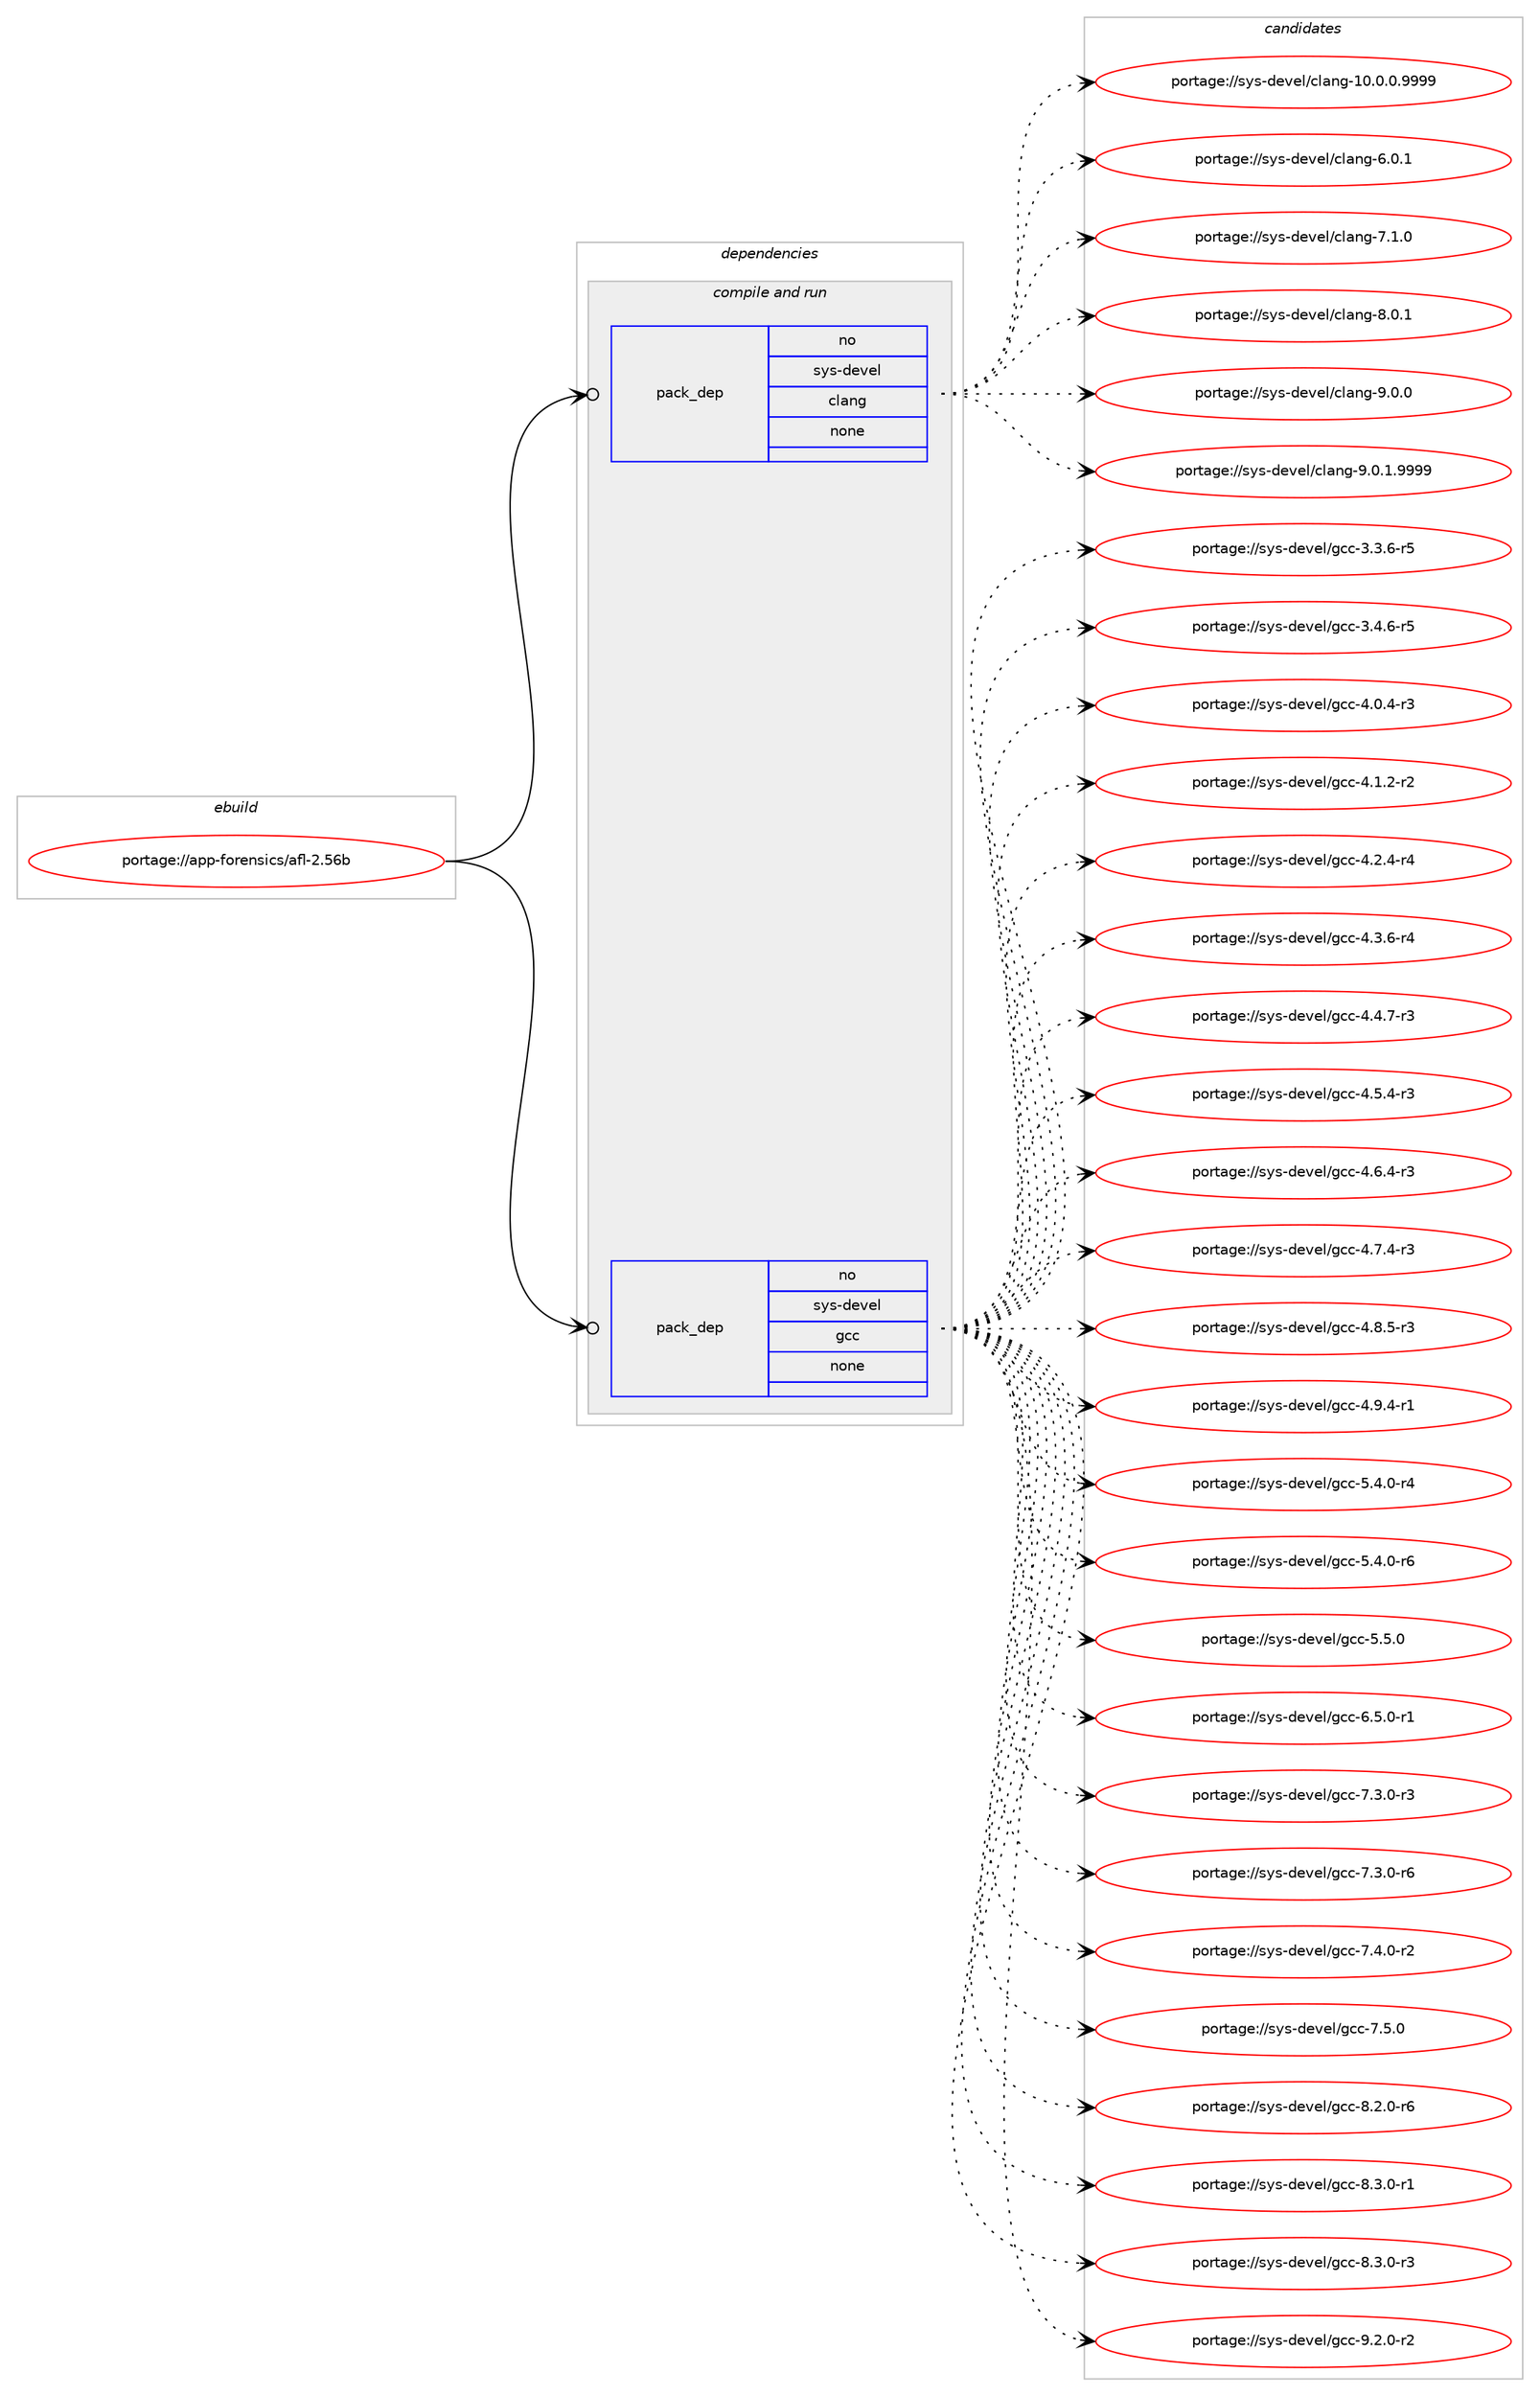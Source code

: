 digraph prolog {

# *************
# Graph options
# *************

newrank=true;
concentrate=true;
compound=true;
graph [rankdir=LR,fontname=Helvetica,fontsize=10,ranksep=1.5];#, ranksep=2.5, nodesep=0.2];
edge  [arrowhead=vee];
node  [fontname=Helvetica,fontsize=10];

# **********
# The ebuild
# **********

subgraph cluster_leftcol {
color=gray;
rank=same;
label=<<i>ebuild</i>>;
id [label="portage://app-forensics/afl-2.56b", color=red, width=4, href="../app-forensics/afl-2.56b.svg"];
}

# ****************
# The dependencies
# ****************

subgraph cluster_midcol {
color=gray;
label=<<i>dependencies</i>>;
subgraph cluster_compile {
fillcolor="#eeeeee";
style=filled;
label=<<i>compile</i>>;
}
subgraph cluster_compileandrun {
fillcolor="#eeeeee";
style=filled;
label=<<i>compile and run</i>>;
subgraph pack21164 {
dependency29108 [label=<<TABLE BORDER="0" CELLBORDER="1" CELLSPACING="0" CELLPADDING="4" WIDTH="220"><TR><TD ROWSPAN="6" CELLPADDING="30">pack_dep</TD></TR><TR><TD WIDTH="110">no</TD></TR><TR><TD>sys-devel</TD></TR><TR><TD>clang</TD></TR><TR><TD>none</TD></TR><TR><TD></TD></TR></TABLE>>, shape=none, color=blue];
}
id:e -> dependency29108:w [weight=20,style="solid",arrowhead="odotvee"];
subgraph pack21165 {
dependency29109 [label=<<TABLE BORDER="0" CELLBORDER="1" CELLSPACING="0" CELLPADDING="4" WIDTH="220"><TR><TD ROWSPAN="6" CELLPADDING="30">pack_dep</TD></TR><TR><TD WIDTH="110">no</TD></TR><TR><TD>sys-devel</TD></TR><TR><TD>gcc</TD></TR><TR><TD>none</TD></TR><TR><TD></TD></TR></TABLE>>, shape=none, color=blue];
}
id:e -> dependency29109:w [weight=20,style="solid",arrowhead="odotvee"];
}
subgraph cluster_run {
fillcolor="#eeeeee";
style=filled;
label=<<i>run</i>>;
}
}

# **************
# The candidates
# **************

subgraph cluster_choices {
rank=same;
color=gray;
label=<<i>candidates</i>>;

subgraph choice21164 {
color=black;
nodesep=1;
choiceportage11512111545100101118101108479910897110103454948464846484657575757 [label="portage://sys-devel/clang-10.0.0.9999", color=red, width=4,href="../sys-devel/clang-10.0.0.9999.svg"];
choiceportage11512111545100101118101108479910897110103455446484649 [label="portage://sys-devel/clang-6.0.1", color=red, width=4,href="../sys-devel/clang-6.0.1.svg"];
choiceportage11512111545100101118101108479910897110103455546494648 [label="portage://sys-devel/clang-7.1.0", color=red, width=4,href="../sys-devel/clang-7.1.0.svg"];
choiceportage11512111545100101118101108479910897110103455646484649 [label="portage://sys-devel/clang-8.0.1", color=red, width=4,href="../sys-devel/clang-8.0.1.svg"];
choiceportage11512111545100101118101108479910897110103455746484648 [label="portage://sys-devel/clang-9.0.0", color=red, width=4,href="../sys-devel/clang-9.0.0.svg"];
choiceportage115121115451001011181011084799108971101034557464846494657575757 [label="portage://sys-devel/clang-9.0.1.9999", color=red, width=4,href="../sys-devel/clang-9.0.1.9999.svg"];
dependency29108:e -> choiceportage11512111545100101118101108479910897110103454948464846484657575757:w [style=dotted,weight="100"];
dependency29108:e -> choiceportage11512111545100101118101108479910897110103455446484649:w [style=dotted,weight="100"];
dependency29108:e -> choiceportage11512111545100101118101108479910897110103455546494648:w [style=dotted,weight="100"];
dependency29108:e -> choiceportage11512111545100101118101108479910897110103455646484649:w [style=dotted,weight="100"];
dependency29108:e -> choiceportage11512111545100101118101108479910897110103455746484648:w [style=dotted,weight="100"];
dependency29108:e -> choiceportage115121115451001011181011084799108971101034557464846494657575757:w [style=dotted,weight="100"];
}
subgraph choice21165 {
color=black;
nodesep=1;
choiceportage115121115451001011181011084710399994551465146544511453 [label="portage://sys-devel/gcc-3.3.6-r5", color=red, width=4,href="../sys-devel/gcc-3.3.6-r5.svg"];
choiceportage115121115451001011181011084710399994551465246544511453 [label="portage://sys-devel/gcc-3.4.6-r5", color=red, width=4,href="../sys-devel/gcc-3.4.6-r5.svg"];
choiceportage115121115451001011181011084710399994552464846524511451 [label="portage://sys-devel/gcc-4.0.4-r3", color=red, width=4,href="../sys-devel/gcc-4.0.4-r3.svg"];
choiceportage115121115451001011181011084710399994552464946504511450 [label="portage://sys-devel/gcc-4.1.2-r2", color=red, width=4,href="../sys-devel/gcc-4.1.2-r2.svg"];
choiceportage115121115451001011181011084710399994552465046524511452 [label="portage://sys-devel/gcc-4.2.4-r4", color=red, width=4,href="../sys-devel/gcc-4.2.4-r4.svg"];
choiceportage115121115451001011181011084710399994552465146544511452 [label="portage://sys-devel/gcc-4.3.6-r4", color=red, width=4,href="../sys-devel/gcc-4.3.6-r4.svg"];
choiceportage115121115451001011181011084710399994552465246554511451 [label="portage://sys-devel/gcc-4.4.7-r3", color=red, width=4,href="../sys-devel/gcc-4.4.7-r3.svg"];
choiceportage115121115451001011181011084710399994552465346524511451 [label="portage://sys-devel/gcc-4.5.4-r3", color=red, width=4,href="../sys-devel/gcc-4.5.4-r3.svg"];
choiceportage115121115451001011181011084710399994552465446524511451 [label="portage://sys-devel/gcc-4.6.4-r3", color=red, width=4,href="../sys-devel/gcc-4.6.4-r3.svg"];
choiceportage115121115451001011181011084710399994552465546524511451 [label="portage://sys-devel/gcc-4.7.4-r3", color=red, width=4,href="../sys-devel/gcc-4.7.4-r3.svg"];
choiceportage115121115451001011181011084710399994552465646534511451 [label="portage://sys-devel/gcc-4.8.5-r3", color=red, width=4,href="../sys-devel/gcc-4.8.5-r3.svg"];
choiceportage115121115451001011181011084710399994552465746524511449 [label="portage://sys-devel/gcc-4.9.4-r1", color=red, width=4,href="../sys-devel/gcc-4.9.4-r1.svg"];
choiceportage115121115451001011181011084710399994553465246484511452 [label="portage://sys-devel/gcc-5.4.0-r4", color=red, width=4,href="../sys-devel/gcc-5.4.0-r4.svg"];
choiceportage115121115451001011181011084710399994553465246484511454 [label="portage://sys-devel/gcc-5.4.0-r6", color=red, width=4,href="../sys-devel/gcc-5.4.0-r6.svg"];
choiceportage11512111545100101118101108471039999455346534648 [label="portage://sys-devel/gcc-5.5.0", color=red, width=4,href="../sys-devel/gcc-5.5.0.svg"];
choiceportage115121115451001011181011084710399994554465346484511449 [label="portage://sys-devel/gcc-6.5.0-r1", color=red, width=4,href="../sys-devel/gcc-6.5.0-r1.svg"];
choiceportage115121115451001011181011084710399994555465146484511451 [label="portage://sys-devel/gcc-7.3.0-r3", color=red, width=4,href="../sys-devel/gcc-7.3.0-r3.svg"];
choiceportage115121115451001011181011084710399994555465146484511454 [label="portage://sys-devel/gcc-7.3.0-r6", color=red, width=4,href="../sys-devel/gcc-7.3.0-r6.svg"];
choiceportage115121115451001011181011084710399994555465246484511450 [label="portage://sys-devel/gcc-7.4.0-r2", color=red, width=4,href="../sys-devel/gcc-7.4.0-r2.svg"];
choiceportage11512111545100101118101108471039999455546534648 [label="portage://sys-devel/gcc-7.5.0", color=red, width=4,href="../sys-devel/gcc-7.5.0.svg"];
choiceportage115121115451001011181011084710399994556465046484511454 [label="portage://sys-devel/gcc-8.2.0-r6", color=red, width=4,href="../sys-devel/gcc-8.2.0-r6.svg"];
choiceportage115121115451001011181011084710399994556465146484511449 [label="portage://sys-devel/gcc-8.3.0-r1", color=red, width=4,href="../sys-devel/gcc-8.3.0-r1.svg"];
choiceportage115121115451001011181011084710399994556465146484511451 [label="portage://sys-devel/gcc-8.3.0-r3", color=red, width=4,href="../sys-devel/gcc-8.3.0-r3.svg"];
choiceportage115121115451001011181011084710399994557465046484511450 [label="portage://sys-devel/gcc-9.2.0-r2", color=red, width=4,href="../sys-devel/gcc-9.2.0-r2.svg"];
dependency29109:e -> choiceportage115121115451001011181011084710399994551465146544511453:w [style=dotted,weight="100"];
dependency29109:e -> choiceportage115121115451001011181011084710399994551465246544511453:w [style=dotted,weight="100"];
dependency29109:e -> choiceportage115121115451001011181011084710399994552464846524511451:w [style=dotted,weight="100"];
dependency29109:e -> choiceportage115121115451001011181011084710399994552464946504511450:w [style=dotted,weight="100"];
dependency29109:e -> choiceportage115121115451001011181011084710399994552465046524511452:w [style=dotted,weight="100"];
dependency29109:e -> choiceportage115121115451001011181011084710399994552465146544511452:w [style=dotted,weight="100"];
dependency29109:e -> choiceportage115121115451001011181011084710399994552465246554511451:w [style=dotted,weight="100"];
dependency29109:e -> choiceportage115121115451001011181011084710399994552465346524511451:w [style=dotted,weight="100"];
dependency29109:e -> choiceportage115121115451001011181011084710399994552465446524511451:w [style=dotted,weight="100"];
dependency29109:e -> choiceportage115121115451001011181011084710399994552465546524511451:w [style=dotted,weight="100"];
dependency29109:e -> choiceportage115121115451001011181011084710399994552465646534511451:w [style=dotted,weight="100"];
dependency29109:e -> choiceportage115121115451001011181011084710399994552465746524511449:w [style=dotted,weight="100"];
dependency29109:e -> choiceportage115121115451001011181011084710399994553465246484511452:w [style=dotted,weight="100"];
dependency29109:e -> choiceportage115121115451001011181011084710399994553465246484511454:w [style=dotted,weight="100"];
dependency29109:e -> choiceportage11512111545100101118101108471039999455346534648:w [style=dotted,weight="100"];
dependency29109:e -> choiceportage115121115451001011181011084710399994554465346484511449:w [style=dotted,weight="100"];
dependency29109:e -> choiceportage115121115451001011181011084710399994555465146484511451:w [style=dotted,weight="100"];
dependency29109:e -> choiceportage115121115451001011181011084710399994555465146484511454:w [style=dotted,weight="100"];
dependency29109:e -> choiceportage115121115451001011181011084710399994555465246484511450:w [style=dotted,weight="100"];
dependency29109:e -> choiceportage11512111545100101118101108471039999455546534648:w [style=dotted,weight="100"];
dependency29109:e -> choiceportage115121115451001011181011084710399994556465046484511454:w [style=dotted,weight="100"];
dependency29109:e -> choiceportage115121115451001011181011084710399994556465146484511449:w [style=dotted,weight="100"];
dependency29109:e -> choiceportage115121115451001011181011084710399994556465146484511451:w [style=dotted,weight="100"];
dependency29109:e -> choiceportage115121115451001011181011084710399994557465046484511450:w [style=dotted,weight="100"];
}
}

}
